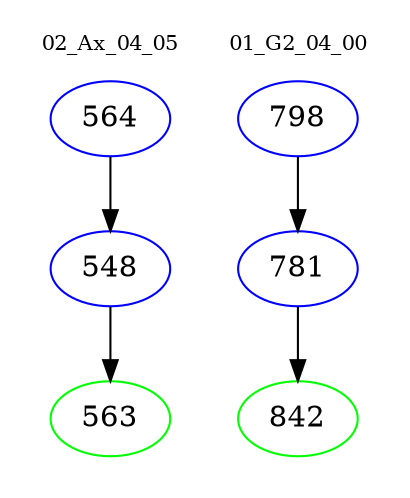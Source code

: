 digraph{
subgraph cluster_0 {
color = white
label = "02_Ax_04_05";
fontsize=10;
T0_564 [label="564", color="blue"]
T0_564 -> T0_548 [color="black"]
T0_548 [label="548", color="blue"]
T0_548 -> T0_563 [color="black"]
T0_563 [label="563", color="green"]
}
subgraph cluster_1 {
color = white
label = "01_G2_04_00";
fontsize=10;
T1_798 [label="798", color="blue"]
T1_798 -> T1_781 [color="black"]
T1_781 [label="781", color="blue"]
T1_781 -> T1_842 [color="black"]
T1_842 [label="842", color="green"]
}
}

